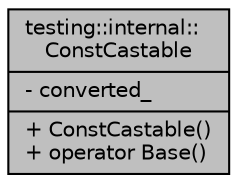 digraph "testing::internal::ConstCastable"
{
  edge [fontname="Helvetica",fontsize="10",labelfontname="Helvetica",labelfontsize="10"];
  node [fontname="Helvetica",fontsize="10",shape=record];
  Node1 [label="{testing::internal::\lConstCastable\n|- converted_\l|+ ConstCastable()\l+ operator Base()\l}",height=0.2,width=0.4,color="black", fillcolor="grey75", style="filled", fontcolor="black"];
}
